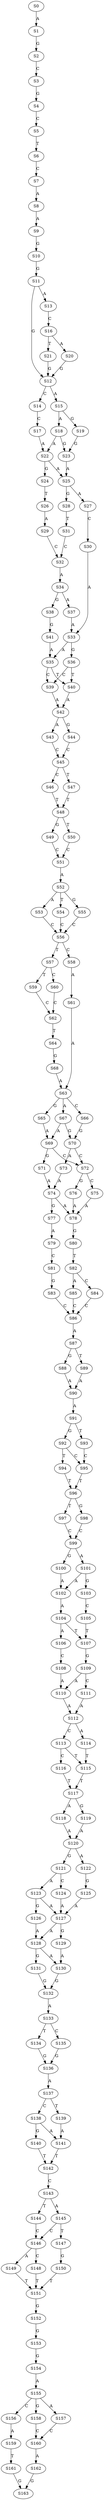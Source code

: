strict digraph  {
	S0 -> S1 [ label = A ];
	S1 -> S2 [ label = G ];
	S2 -> S3 [ label = C ];
	S3 -> S4 [ label = G ];
	S4 -> S5 [ label = C ];
	S5 -> S6 [ label = T ];
	S6 -> S7 [ label = C ];
	S7 -> S8 [ label = A ];
	S8 -> S9 [ label = A ];
	S9 -> S10 [ label = G ];
	S10 -> S11 [ label = G ];
	S11 -> S12 [ label = G ];
	S11 -> S13 [ label = A ];
	S12 -> S14 [ label = C ];
	S12 -> S15 [ label = A ];
	S13 -> S16 [ label = C ];
	S14 -> S17 [ label = C ];
	S15 -> S18 [ label = A ];
	S15 -> S19 [ label = G ];
	S16 -> S20 [ label = A ];
	S16 -> S21 [ label = T ];
	S17 -> S22 [ label = A ];
	S18 -> S23 [ label = G ];
	S18 -> S22 [ label = A ];
	S19 -> S23 [ label = G ];
	S20 -> S12 [ label = G ];
	S21 -> S12 [ label = G ];
	S22 -> S24 [ label = G ];
	S22 -> S25 [ label = A ];
	S23 -> S25 [ label = A ];
	S24 -> S26 [ label = T ];
	S25 -> S27 [ label = A ];
	S25 -> S28 [ label = G ];
	S26 -> S29 [ label = A ];
	S27 -> S30 [ label = C ];
	S28 -> S31 [ label = T ];
	S29 -> S32 [ label = C ];
	S30 -> S33 [ label = A ];
	S31 -> S32 [ label = C ];
	S32 -> S34 [ label = A ];
	S33 -> S35 [ label = A ];
	S33 -> S36 [ label = G ];
	S34 -> S37 [ label = A ];
	S34 -> S38 [ label = G ];
	S35 -> S39 [ label = C ];
	S35 -> S40 [ label = T ];
	S36 -> S39 [ label = C ];
	S36 -> S40 [ label = T ];
	S37 -> S33 [ label = A ];
	S38 -> S41 [ label = G ];
	S39 -> S42 [ label = A ];
	S40 -> S42 [ label = A ];
	S41 -> S35 [ label = A ];
	S42 -> S43 [ label = A ];
	S42 -> S44 [ label = G ];
	S43 -> S45 [ label = C ];
	S44 -> S45 [ label = C ];
	S45 -> S46 [ label = C ];
	S45 -> S47 [ label = T ];
	S46 -> S48 [ label = T ];
	S47 -> S48 [ label = T ];
	S48 -> S49 [ label = G ];
	S48 -> S50 [ label = T ];
	S49 -> S51 [ label = C ];
	S50 -> S51 [ label = C ];
	S51 -> S52 [ label = A ];
	S52 -> S53 [ label = A ];
	S52 -> S54 [ label = T ];
	S52 -> S55 [ label = G ];
	S53 -> S56 [ label = C ];
	S54 -> S56 [ label = C ];
	S55 -> S56 [ label = C ];
	S56 -> S57 [ label = T ];
	S56 -> S58 [ label = C ];
	S57 -> S59 [ label = T ];
	S57 -> S60 [ label = C ];
	S58 -> S61 [ label = A ];
	S59 -> S62 [ label = C ];
	S60 -> S62 [ label = C ];
	S61 -> S63 [ label = A ];
	S62 -> S64 [ label = T ];
	S63 -> S65 [ label = G ];
	S63 -> S66 [ label = C ];
	S63 -> S67 [ label = A ];
	S64 -> S68 [ label = G ];
	S65 -> S69 [ label = A ];
	S66 -> S70 [ label = G ];
	S67 -> S70 [ label = G ];
	S67 -> S69 [ label = A ];
	S68 -> S63 [ label = A ];
	S69 -> S71 [ label = G ];
	S69 -> S72 [ label = C ];
	S70 -> S72 [ label = C ];
	S70 -> S73 [ label = A ];
	S71 -> S74 [ label = A ];
	S72 -> S75 [ label = C ];
	S72 -> S76 [ label = G ];
	S73 -> S74 [ label = A ];
	S74 -> S77 [ label = G ];
	S74 -> S78 [ label = A ];
	S75 -> S78 [ label = A ];
	S76 -> S78 [ label = A ];
	S77 -> S79 [ label = A ];
	S78 -> S80 [ label = G ];
	S79 -> S81 [ label = C ];
	S80 -> S82 [ label = T ];
	S81 -> S83 [ label = G ];
	S82 -> S84 [ label = C ];
	S82 -> S85 [ label = A ];
	S83 -> S86 [ label = C ];
	S84 -> S86 [ label = C ];
	S85 -> S86 [ label = C ];
	S86 -> S87 [ label = A ];
	S87 -> S88 [ label = G ];
	S87 -> S89 [ label = T ];
	S88 -> S90 [ label = A ];
	S89 -> S90 [ label = A ];
	S90 -> S91 [ label = A ];
	S91 -> S92 [ label = G ];
	S91 -> S93 [ label = T ];
	S92 -> S94 [ label = T ];
	S92 -> S95 [ label = C ];
	S93 -> S95 [ label = C ];
	S94 -> S96 [ label = T ];
	S95 -> S96 [ label = T ];
	S96 -> S97 [ label = T ];
	S96 -> S98 [ label = G ];
	S97 -> S99 [ label = C ];
	S98 -> S99 [ label = C ];
	S99 -> S100 [ label = G ];
	S99 -> S101 [ label = A ];
	S100 -> S102 [ label = A ];
	S101 -> S102 [ label = A ];
	S101 -> S103 [ label = G ];
	S102 -> S104 [ label = A ];
	S103 -> S105 [ label = C ];
	S104 -> S106 [ label = A ];
	S104 -> S107 [ label = T ];
	S105 -> S107 [ label = T ];
	S106 -> S108 [ label = C ];
	S107 -> S109 [ label = G ];
	S108 -> S110 [ label = A ];
	S109 -> S110 [ label = A ];
	S109 -> S111 [ label = C ];
	S110 -> S112 [ label = A ];
	S111 -> S112 [ label = A ];
	S112 -> S113 [ label = C ];
	S112 -> S114 [ label = A ];
	S113 -> S115 [ label = T ];
	S113 -> S116 [ label = C ];
	S114 -> S115 [ label = T ];
	S115 -> S117 [ label = T ];
	S116 -> S117 [ label = T ];
	S117 -> S118 [ label = A ];
	S117 -> S119 [ label = G ];
	S118 -> S120 [ label = A ];
	S119 -> S120 [ label = A ];
	S120 -> S121 [ label = G ];
	S120 -> S122 [ label = A ];
	S121 -> S123 [ label = A ];
	S121 -> S124 [ label = C ];
	S122 -> S125 [ label = G ];
	S123 -> S126 [ label = G ];
	S123 -> S127 [ label = A ];
	S124 -> S127 [ label = A ];
	S125 -> S127 [ label = A ];
	S126 -> S128 [ label = A ];
	S127 -> S129 [ label = G ];
	S127 -> S128 [ label = A ];
	S128 -> S130 [ label = A ];
	S128 -> S131 [ label = G ];
	S129 -> S130 [ label = A ];
	S130 -> S132 [ label = G ];
	S131 -> S132 [ label = G ];
	S132 -> S133 [ label = A ];
	S133 -> S134 [ label = T ];
	S133 -> S135 [ label = C ];
	S134 -> S136 [ label = G ];
	S135 -> S136 [ label = G ];
	S136 -> S137 [ label = A ];
	S137 -> S138 [ label = C ];
	S137 -> S139 [ label = T ];
	S138 -> S140 [ label = G ];
	S138 -> S141 [ label = A ];
	S139 -> S141 [ label = A ];
	S140 -> S142 [ label = T ];
	S141 -> S142 [ label = T ];
	S142 -> S143 [ label = C ];
	S143 -> S144 [ label = T ];
	S143 -> S145 [ label = A ];
	S144 -> S146 [ label = C ];
	S145 -> S147 [ label = T ];
	S145 -> S146 [ label = C ];
	S146 -> S148 [ label = C ];
	S146 -> S149 [ label = A ];
	S147 -> S150 [ label = G ];
	S148 -> S151 [ label = T ];
	S149 -> S151 [ label = T ];
	S150 -> S151 [ label = T ];
	S151 -> S152 [ label = G ];
	S152 -> S153 [ label = G ];
	S153 -> S154 [ label = G ];
	S154 -> S155 [ label = A ];
	S155 -> S156 [ label = C ];
	S155 -> S157 [ label = A ];
	S155 -> S158 [ label = G ];
	S156 -> S159 [ label = A ];
	S157 -> S160 [ label = C ];
	S158 -> S160 [ label = C ];
	S159 -> S161 [ label = T ];
	S160 -> S162 [ label = A ];
	S161 -> S163 [ label = G ];
	S162 -> S163 [ label = G ];
}
